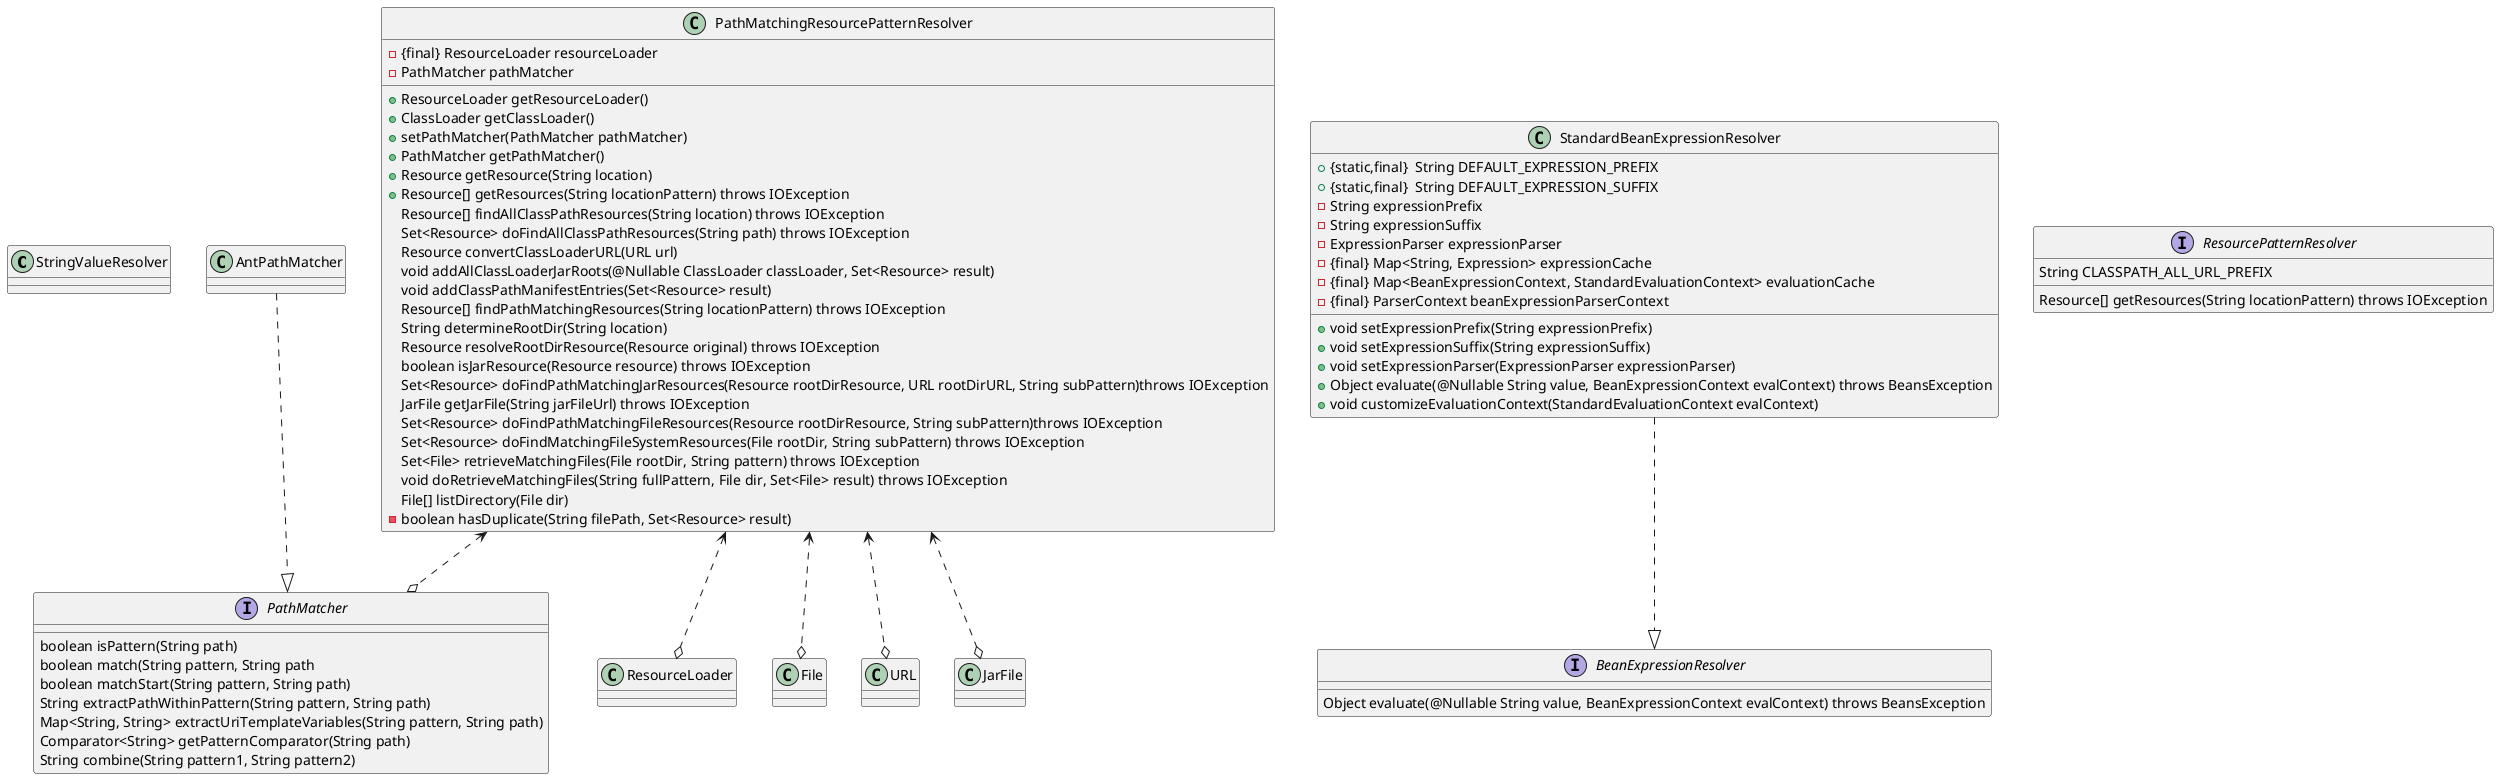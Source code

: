 @startuml

class StringValueResolver{

}
class PathMatchingResourcePatternResolver{
    -{final} ResourceLoader resourceLoader
    - PathMatcher pathMatcher
    + ResourceLoader getResourceLoader()
    + ClassLoader getClassLoader()
    + setPathMatcher(PathMatcher pathMatcher)
    + PathMatcher getPathMatcher()
    + Resource getResource(String location)
    + Resource[] getResources(String locationPattern) throws IOException
      Resource[] findAllClassPathResources(String location) throws IOException
      Set<Resource> doFindAllClassPathResources(String path) throws IOException
      Resource convertClassLoaderURL(URL url)
      void addAllClassLoaderJarRoots(@Nullable ClassLoader classLoader, Set<Resource> result)
      void addClassPathManifestEntries(Set<Resource> result)
      Resource[] findPathMatchingResources(String locationPattern) throws IOException
      String determineRootDir(String location)
      Resource resolveRootDirResource(Resource original) throws IOException
      boolean isJarResource(Resource resource) throws IOException
      Set<Resource> doFindPathMatchingJarResources(Resource rootDirResource, URL rootDirURL, String subPattern)throws IOException
      JarFile getJarFile(String jarFileUrl) throws IOException
      Set<Resource> doFindPathMatchingFileResources(Resource rootDirResource, String subPattern)throws IOException
      Set<Resource> doFindMatchingFileSystemResources(File rootDir, String subPattern) throws IOException
      Set<File> retrieveMatchingFiles(File rootDir, String pattern) throws IOException
      void doRetrieveMatchingFiles(String fullPattern, File dir, Set<File> result) throws IOException
      File[] listDirectory(File dir)
    - boolean hasDuplicate(String filePath, Set<Resource> result)
}
class AntPathMatcher{

}
class StandardBeanExpressionResolver{
  +{static,final}  String DEFAULT_EXPRESSION_PREFIX
  +{static,final}  String DEFAULT_EXPRESSION_SUFFIX
  - String expressionPrefix
  - String expressionSuffix
  - ExpressionParser expressionParser
  - {final} Map<String, Expression> expressionCache
  - {final} Map<BeanExpressionContext, StandardEvaluationContext> evaluationCache
  - {final} ParserContext beanExpressionParserContext
  + void setExpressionPrefix(String expressionPrefix)
  + void setExpressionSuffix(String expressionSuffix)
  + void setExpressionParser(ExpressionParser expressionParser)
  + Object evaluate(@Nullable String value, BeanExpressionContext evalContext) throws BeansException
  + void customizeEvaluationContext(StandardEvaluationContext evalContext)
}
interface BeanExpressionResolver{
  Object evaluate(@Nullable String value, BeanExpressionContext evalContext) throws BeansException
}
interface ResourcePatternResolver{
   String CLASSPATH_ALL_URL_PREFIX
   Resource[] getResources(String locationPattern) throws IOException
}
interface PathMatcher{
    boolean isPattern(String path)
    boolean match(String pattern, String path
    boolean matchStart(String pattern, String path)
    String extractPathWithinPattern(String pattern, String path)
    Map<String, String> extractUriTemplateVariables(String pattern, String path)
    Comparator<String> getPatternComparator(String path)
    String combine(String pattern1, String pattern2)
}
PathMatchingResourcePatternResolver <..o ResourceLoader
PathMatchingResourcePatternResolver <..o PathMatcher
PathMatchingResourcePatternResolver <..o File
PathMatchingResourcePatternResolver <..o URL
PathMatchingResourcePatternResolver <..o JarFile
AntPathMatcher ..|>PathMatcher
StandardBeanExpressionResolver ..|>BeanExpressionResolver
@enduml